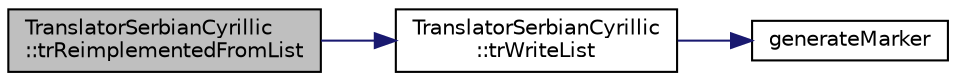 digraph "TranslatorSerbianCyrillic::trReimplementedFromList"
{
 // LATEX_PDF_SIZE
  edge [fontname="Helvetica",fontsize="10",labelfontname="Helvetica",labelfontsize="10"];
  node [fontname="Helvetica",fontsize="10",shape=record];
  rankdir="LR";
  Node1 [label="TranslatorSerbianCyrillic\l::trReimplementedFromList",height=0.2,width=0.4,color="black", fillcolor="grey75", style="filled", fontcolor="black",tooltip=" "];
  Node1 -> Node2 [color="midnightblue",fontsize="10",style="solid",fontname="Helvetica"];
  Node2 [label="TranslatorSerbianCyrillic\l::trWriteList",height=0.2,width=0.4,color="black", fillcolor="white", style="filled",URL="$classTranslatorSerbianCyrillic.html#a81566dcedef6e5bea69d42cbc36ce9d8",tooltip=" "];
  Node2 -> Node3 [color="midnightblue",fontsize="10",style="solid",fontname="Helvetica"];
  Node3 [label="generateMarker",height=0.2,width=0.4,color="black", fillcolor="white", style="filled",URL="$util_8cpp.html#a5530a73bd518581ac62e4eee5bc2f6db",tooltip=" "];
}
